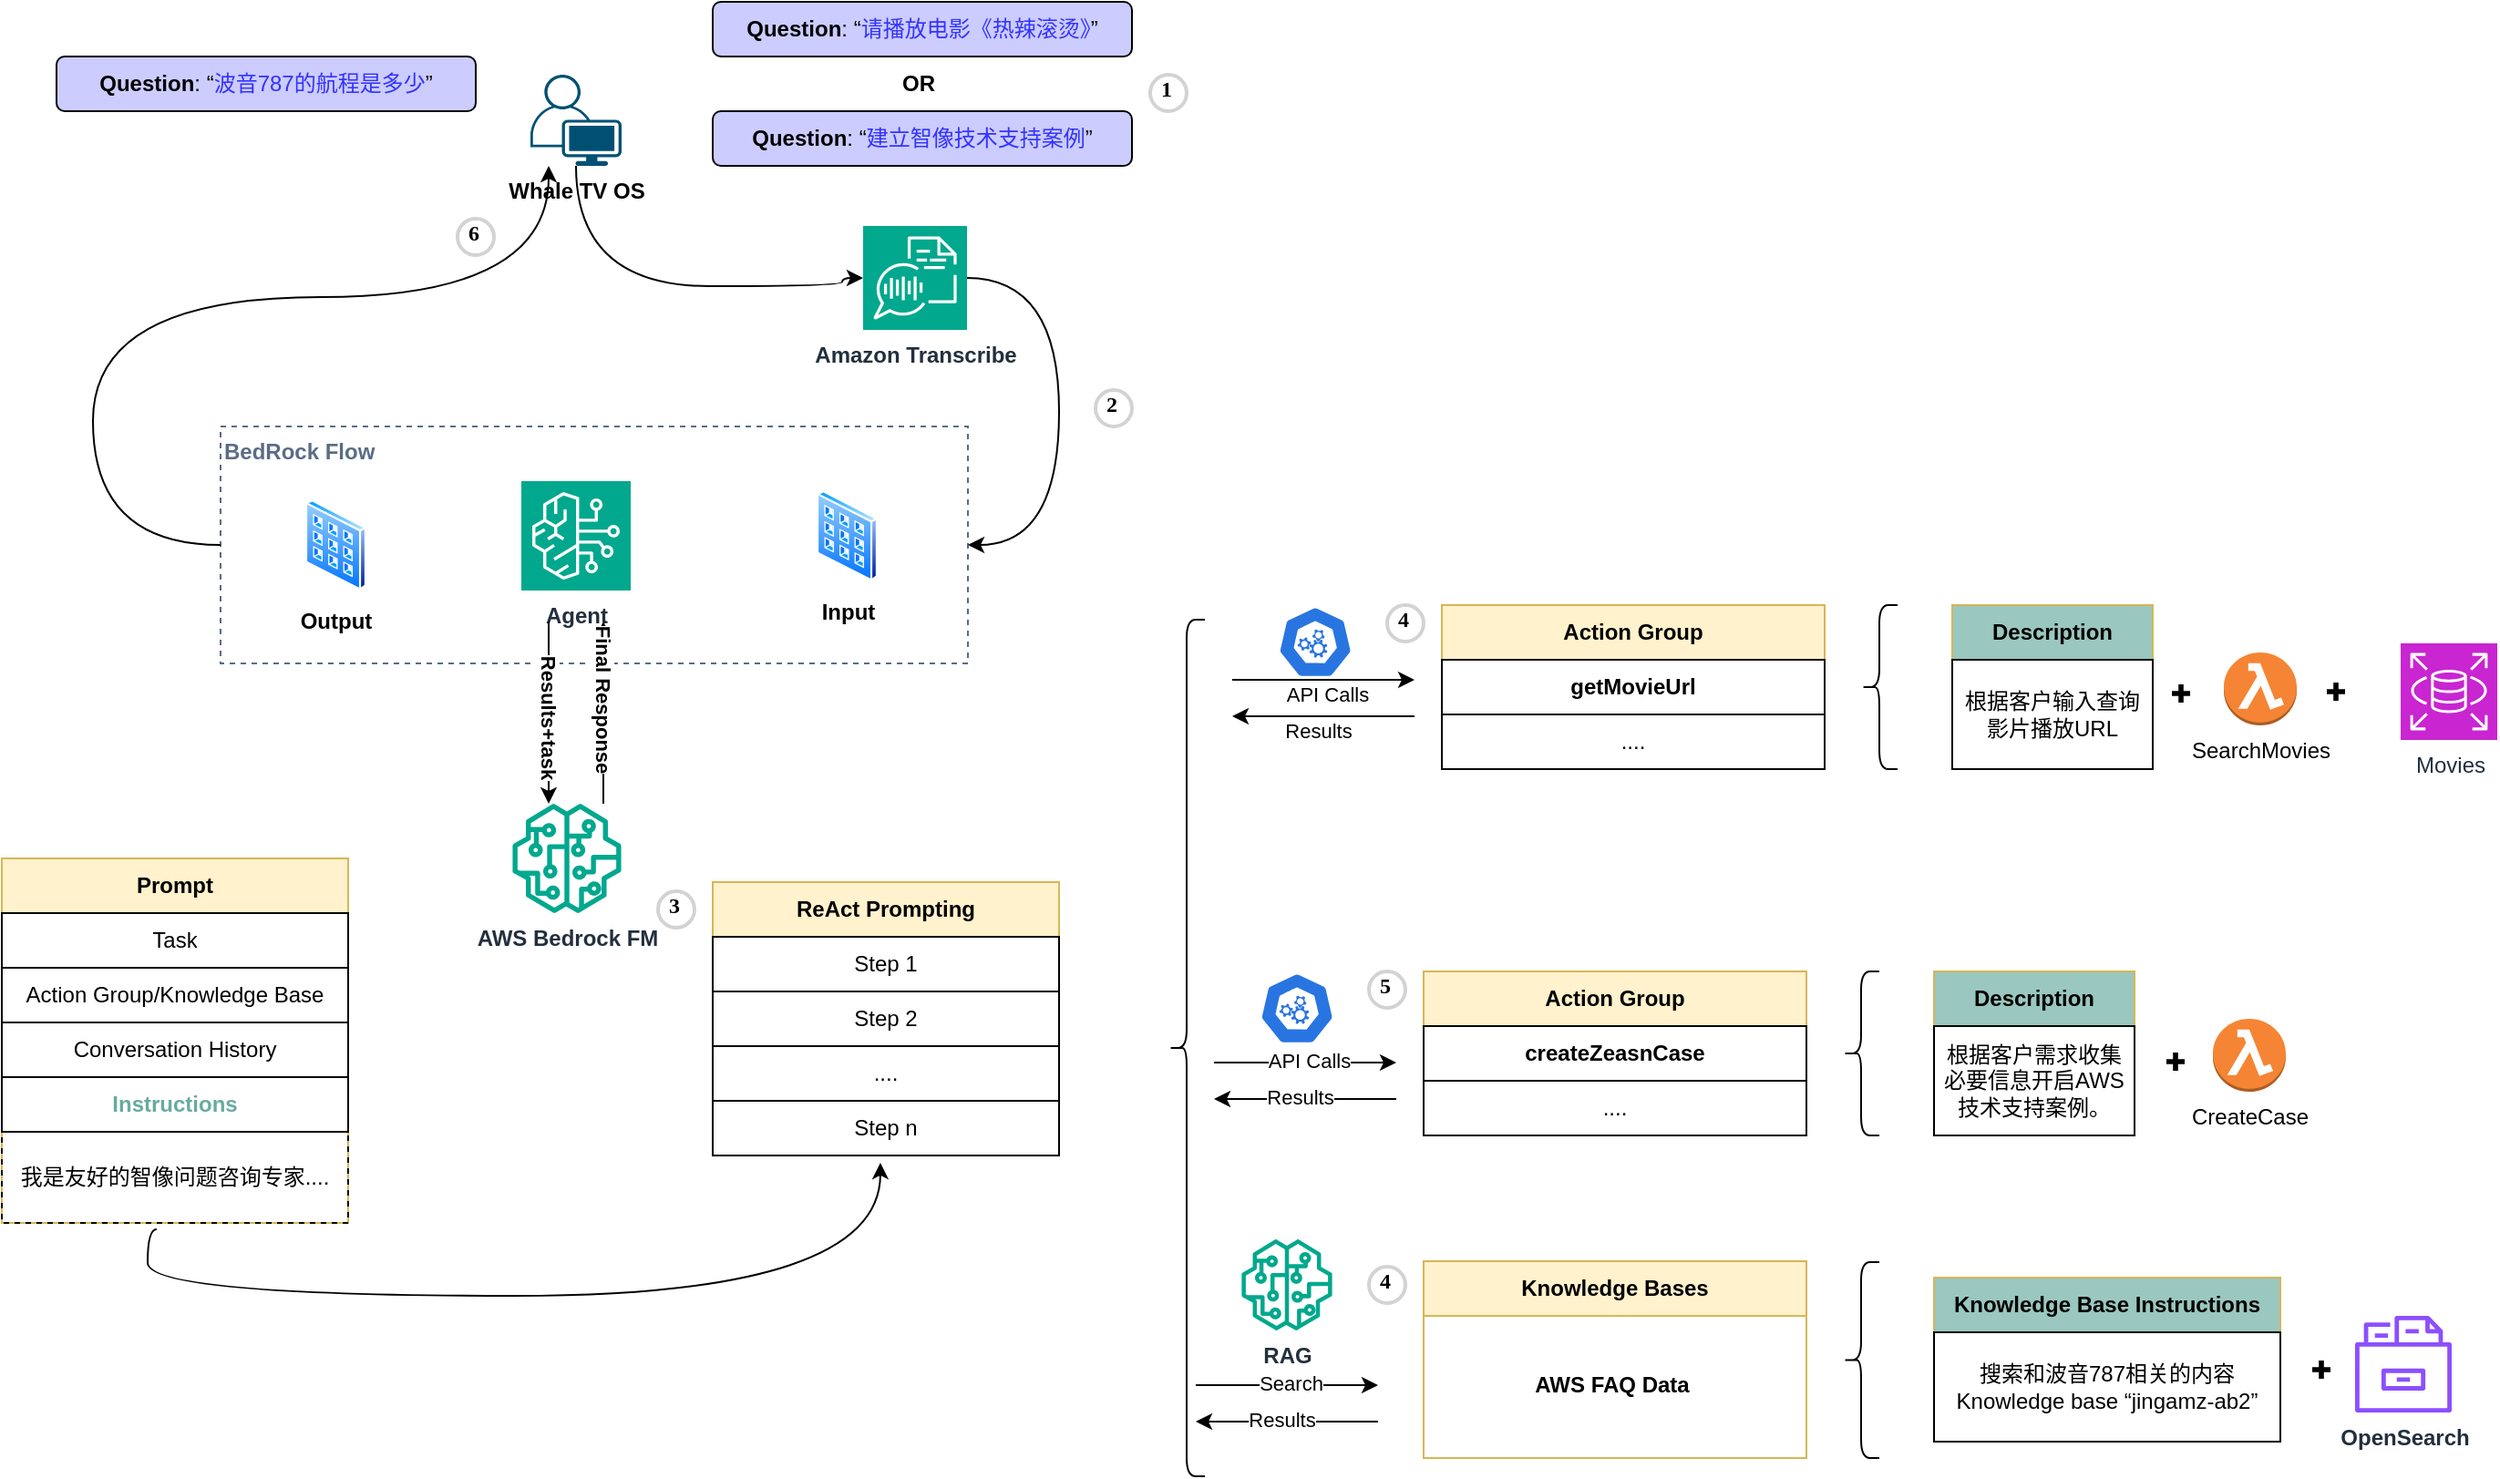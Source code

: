 <mxfile version="25.0.2">
  <diagram name="Page-1" id="ojMVX1hyB9Gq-gTau94i">
    <mxGraphModel dx="1664" dy="895" grid="1" gridSize="10" guides="1" tooltips="1" connect="1" arrows="1" fold="1" page="1" pageScale="1" pageWidth="1100" pageHeight="1700" math="0" shadow="0">
      <root>
        <mxCell id="0" />
        <mxCell id="1" parent="0" />
        <mxCell id="IR_KvxWy5Y9YqPARQ_4T-1" value="&lt;b&gt;BedRock Flow&lt;/b&gt;" style="fillColor=none;strokeColor=#5A6C86;dashed=1;verticalAlign=top;fontStyle=0;fontColor=#5A6C86;whiteSpace=wrap;html=1;align=left;" vertex="1" parent="1">
          <mxGeometry x="190" y="293" width="410" height="130" as="geometry" />
        </mxCell>
        <mxCell id="k7ga5irRddmCWI8N22ra-6" value="&lt;div&gt;&lt;b&gt;Whale TV OS&lt;/b&gt;&lt;/div&gt;" style="points=[[0.35,0,0],[0.98,0.51,0],[1,0.71,0],[0.67,1,0],[0,0.795,0],[0,0.65,0]];verticalLabelPosition=bottom;sketch=0;html=1;verticalAlign=top;aspect=fixed;align=center;pointerEvents=1;shape=mxgraph.cisco19.user;fillColor=#005073;strokeColor=none;" parent="1" vertex="1">
          <mxGeometry x="360" y="100" width="50" height="50" as="geometry" />
        </mxCell>
        <mxCell id="k7ga5irRddmCWI8N22ra-7" value="&lt;font style=&quot;font-size: 12px;&quot;&gt;&lt;b&gt;Question&lt;/b&gt;: “&lt;font color=&quot;#3333ff&quot;&gt;建立智像技术支持案例&lt;/font&gt;”&lt;/font&gt;" style="rounded=1;whiteSpace=wrap;html=1;fillColor=#CCCCFF;" parent="1" vertex="1">
          <mxGeometry x="460" y="120" width="230" height="30" as="geometry" />
        </mxCell>
        <mxCell id="k7ga5irRddmCWI8N22ra-8" value="1" style="ellipse;whiteSpace=wrap;html=1;aspect=fixed;strokeWidth=2;fontFamily=Tahoma;spacingBottom=4;spacingRight=2;strokeColor=#d3d3d3;fontStyle=1" parent="1" vertex="1">
          <mxGeometry x="700" y="100" width="20" height="20" as="geometry" />
        </mxCell>
        <mxCell id="k7ga5irRddmCWI8N22ra-11" value="&lt;b&gt;Agent&lt;/b&gt;" style="sketch=0;points=[[0,0,0],[0.25,0,0],[0.5,0,0],[0.75,0,0],[1,0,0],[0,1,0],[0.25,1,0],[0.5,1,0],[0.75,1,0],[1,1,0],[0,0.25,0],[0,0.5,0],[0,0.75,0],[1,0.25,0],[1,0.5,0],[1,0.75,0]];outlineConnect=0;fontColor=#232F3E;fillColor=#01A88D;strokeColor=#ffffff;dashed=0;verticalLabelPosition=bottom;verticalAlign=top;align=center;html=1;fontSize=12;fontStyle=0;aspect=fixed;shape=mxgraph.aws4.resourceIcon;resIcon=mxgraph.aws4.bedrock;" parent="1" vertex="1">
          <mxGeometry x="355" y="323" width="60" height="60" as="geometry" />
        </mxCell>
        <mxCell id="k7ga5irRddmCWI8N22ra-12" value="&lt;b&gt;AWS Bedrock FM&lt;/b&gt;" style="sketch=0;outlineConnect=0;fontColor=#232F3E;gradientColor=none;fillColor=#01A88D;strokeColor=none;dashed=0;verticalLabelPosition=bottom;verticalAlign=top;align=center;html=1;fontSize=12;fontStyle=0;aspect=fixed;pointerEvents=1;shape=mxgraph.aws4.sagemaker_model;" parent="1" vertex="1">
          <mxGeometry x="350" y="500" width="60" height="60" as="geometry" />
        </mxCell>
        <mxCell id="k7ga5irRddmCWI8N22ra-14" value="&lt;b&gt;Prompt&lt;/b&gt;" style="swimlane;fontStyle=0;childLayout=stackLayout;horizontal=1;startSize=30;horizontalStack=0;resizeParent=1;resizeParentMax=0;resizeLast=0;collapsible=1;marginBottom=0;whiteSpace=wrap;html=1;align=center;fillColor=#fff2cc;strokeColor=#d6b656;" parent="1" vertex="1">
          <mxGeometry x="70" y="530" width="190" height="200" as="geometry">
            <mxRectangle x="110" y="250" width="80" height="30" as="alternateBounds" />
          </mxGeometry>
        </mxCell>
        <mxCell id="k7ga5irRddmCWI8N22ra-15" value="Task" style="text;strokeColor=default;fillColor=none;align=center;verticalAlign=middle;spacingLeft=4;spacingRight=4;overflow=hidden;points=[[0,0.5],[1,0.5]];portConstraint=eastwest;rotatable=0;whiteSpace=wrap;html=1;" parent="k7ga5irRddmCWI8N22ra-14" vertex="1">
          <mxGeometry y="30" width="190" height="30" as="geometry" />
        </mxCell>
        <mxCell id="k7ga5irRddmCWI8N22ra-16" value="Action Group/Knowledge Base" style="text;strokeColor=default;fillColor=none;align=center;verticalAlign=middle;spacingLeft=4;spacingRight=4;overflow=hidden;points=[[0,0.5],[1,0.5]];portConstraint=eastwest;rotatable=0;whiteSpace=wrap;html=1;" parent="k7ga5irRddmCWI8N22ra-14" vertex="1">
          <mxGeometry y="60" width="190" height="30" as="geometry" />
        </mxCell>
        <mxCell id="k7ga5irRddmCWI8N22ra-17" value="Conversation History" style="text;strokeColor=default;fillColor=none;align=center;verticalAlign=middle;spacingLeft=4;spacingRight=4;overflow=hidden;points=[[0,0.5],[1,0.5]];portConstraint=eastwest;rotatable=0;whiteSpace=wrap;html=1;" parent="k7ga5irRddmCWI8N22ra-14" vertex="1">
          <mxGeometry y="90" width="190" height="30" as="geometry" />
        </mxCell>
        <mxCell id="k7ga5irRddmCWI8N22ra-18" value="&lt;b&gt;&lt;font color=&quot;#67ab9f&quot;&gt;Instructions&lt;/font&gt;&lt;/b&gt;" style="text;strokeColor=default;fillColor=none;align=center;verticalAlign=middle;spacingLeft=4;spacingRight=4;overflow=hidden;points=[[0,0.5],[1,0.5]];portConstraint=eastwest;rotatable=0;whiteSpace=wrap;html=1;" parent="k7ga5irRddmCWI8N22ra-14" vertex="1">
          <mxGeometry y="120" width="190" height="30" as="geometry" />
        </mxCell>
        <mxCell id="k7ga5irRddmCWI8N22ra-19" value="我是友好的智像问题咨询专家...." style="text;strokeColor=default;fillColor=none;align=center;verticalAlign=middle;spacingLeft=4;spacingRight=4;overflow=hidden;points=[[0,0.5],[1,0.5]];portConstraint=eastwest;rotatable=0;whiteSpace=wrap;html=1;dashed=1;" parent="k7ga5irRddmCWI8N22ra-14" vertex="1">
          <mxGeometry y="150" width="190" height="50" as="geometry" />
        </mxCell>
        <mxCell id="k7ga5irRddmCWI8N22ra-20" value="" style="endArrow=classic;html=1;rounded=0;" parent="1" edge="1">
          <mxGeometry width="50" height="50" relative="1" as="geometry">
            <mxPoint x="400" y="500" as="sourcePoint" />
            <mxPoint x="400" y="400" as="targetPoint" />
          </mxGeometry>
        </mxCell>
        <mxCell id="k7ga5irRddmCWI8N22ra-148" value="Final Response" style="edgeLabel;html=1;align=center;verticalAlign=middle;resizable=0;points=[];rotation=90;fontStyle=1" parent="k7ga5irRddmCWI8N22ra-20" vertex="1" connectable="0">
          <mxGeometry x="-0.381" y="1" relative="1" as="geometry">
            <mxPoint x="1" y="-27" as="offset" />
          </mxGeometry>
        </mxCell>
        <mxCell id="k7ga5irRddmCWI8N22ra-21" value="" style="endArrow=classic;html=1;rounded=0;strokeWidth=1;" parent="1" edge="1">
          <mxGeometry width="50" height="50" relative="1" as="geometry">
            <mxPoint x="370" y="400" as="sourcePoint" />
            <mxPoint x="370" y="500" as="targetPoint" />
          </mxGeometry>
        </mxCell>
        <mxCell id="k7ga5irRddmCWI8N22ra-147" value="Results+task" style="edgeLabel;html=1;align=center;verticalAlign=middle;resizable=0;points=[];rotation=90;fontStyle=1" parent="k7ga5irRddmCWI8N22ra-21" vertex="1" connectable="0">
          <mxGeometry x="0.019" relative="1" as="geometry">
            <mxPoint y="1" as="offset" />
          </mxGeometry>
        </mxCell>
        <mxCell id="k7ga5irRddmCWI8N22ra-22" value="&lt;b&gt;ReAct Prompting&lt;/b&gt;" style="swimlane;fontStyle=0;childLayout=stackLayout;horizontal=1;startSize=30;horizontalStack=0;resizeParent=1;resizeParentMax=0;resizeLast=0;collapsible=1;marginBottom=0;whiteSpace=wrap;html=1;align=center;fillColor=#fff2cc;strokeColor=#d6b656;" parent="1" vertex="1">
          <mxGeometry x="460" y="543" width="190" height="150" as="geometry">
            <mxRectangle x="460" y="410" width="140" height="30" as="alternateBounds" />
          </mxGeometry>
        </mxCell>
        <mxCell id="k7ga5irRddmCWI8N22ra-23" value="Step 1" style="text;strokeColor=default;fillColor=none;align=center;verticalAlign=middle;spacingLeft=4;spacingRight=4;overflow=hidden;points=[[0,0.5],[1,0.5]];portConstraint=eastwest;rotatable=0;whiteSpace=wrap;html=1;" parent="k7ga5irRddmCWI8N22ra-22" vertex="1">
          <mxGeometry y="30" width="190" height="30" as="geometry" />
        </mxCell>
        <mxCell id="k7ga5irRddmCWI8N22ra-24" value="Step 2" style="text;strokeColor=default;fillColor=none;align=center;verticalAlign=middle;spacingLeft=4;spacingRight=4;overflow=hidden;points=[[0,0.5],[1,0.5]];portConstraint=eastwest;rotatable=0;whiteSpace=wrap;html=1;" parent="k7ga5irRddmCWI8N22ra-22" vertex="1">
          <mxGeometry y="60" width="190" height="30" as="geometry" />
        </mxCell>
        <mxCell id="k7ga5irRddmCWI8N22ra-25" value="...." style="text;strokeColor=default;fillColor=none;align=center;verticalAlign=middle;spacingLeft=4;spacingRight=4;overflow=hidden;points=[[0,0.5],[1,0.5]];portConstraint=eastwest;rotatable=0;whiteSpace=wrap;html=1;" parent="k7ga5irRddmCWI8N22ra-22" vertex="1">
          <mxGeometry y="90" width="190" height="30" as="geometry" />
        </mxCell>
        <mxCell id="k7ga5irRddmCWI8N22ra-26" value="Step n" style="text;strokeColor=default;fillColor=none;align=center;verticalAlign=middle;spacingLeft=4;spacingRight=4;overflow=hidden;points=[[0,0.5],[1,0.5]];portConstraint=eastwest;rotatable=0;whiteSpace=wrap;html=1;" parent="k7ga5irRddmCWI8N22ra-22" vertex="1">
          <mxGeometry y="120" width="190" height="30" as="geometry" />
        </mxCell>
        <mxCell id="k7ga5irRddmCWI8N22ra-29" value="" style="shape=curlyBracket;whiteSpace=wrap;html=1;rounded=1;labelPosition=left;verticalLabelPosition=middle;align=right;verticalAlign=middle;" parent="1" vertex="1">
          <mxGeometry x="1080" y="751.5" width="20" height="107.5" as="geometry" />
        </mxCell>
        <mxCell id="k7ga5irRddmCWI8N22ra-30" value="&lt;b&gt;Action Group&lt;/b&gt;" style="swimlane;fontStyle=0;childLayout=stackLayout;horizontal=1;startSize=30;horizontalStack=0;resizeParent=1;resizeParentMax=0;resizeLast=0;collapsible=1;marginBottom=0;whiteSpace=wrap;html=1;align=center;fillColor=#fff2cc;strokeColor=#d6b656;" parent="1" vertex="1">
          <mxGeometry x="850" y="592" width="210" height="90" as="geometry">
            <mxRectangle x="830" y="360" width="120" height="30" as="alternateBounds" />
          </mxGeometry>
        </mxCell>
        <mxCell id="k7ga5irRddmCWI8N22ra-31" value="createZeasnCase" style="text;strokeColor=default;fillColor=none;align=center;verticalAlign=middle;spacingLeft=4;spacingRight=4;overflow=hidden;points=[[0,0.5],[1,0.5]];portConstraint=eastwest;rotatable=0;whiteSpace=wrap;html=1;fontStyle=1" parent="k7ga5irRddmCWI8N22ra-30" vertex="1">
          <mxGeometry y="30" width="210" height="30" as="geometry" />
        </mxCell>
        <mxCell id="k7ga5irRddmCWI8N22ra-34" value="...." style="text;strokeColor=default;fillColor=none;align=center;verticalAlign=middle;spacingLeft=4;spacingRight=4;overflow=hidden;points=[[0,0.5],[1,0.5]];portConstraint=eastwest;rotatable=0;whiteSpace=wrap;html=1;" parent="k7ga5irRddmCWI8N22ra-30" vertex="1">
          <mxGeometry y="60" width="210" height="30" as="geometry" />
        </mxCell>
        <mxCell id="k7ga5irRddmCWI8N22ra-35" value="&lt;b&gt;Knowledge Bases&lt;/b&gt;" style="swimlane;fontStyle=0;childLayout=stackLayout;horizontal=1;startSize=30;horizontalStack=0;resizeParent=1;resizeParentMax=0;resizeLast=0;collapsible=1;marginBottom=0;whiteSpace=wrap;html=1;align=center;fillColor=#fff2cc;strokeColor=#d6b656;" parent="1" vertex="1">
          <mxGeometry x="850" y="751" width="210" height="108" as="geometry" />
        </mxCell>
        <mxCell id="k7ga5irRddmCWI8N22ra-41" value="&lt;b&gt;RAG&lt;br&gt;&lt;br&gt;&lt;/b&gt;" style="sketch=0;outlineConnect=0;fontColor=#232F3E;gradientColor=none;fillColor=#01A88D;strokeColor=none;dashed=0;verticalLabelPosition=bottom;verticalAlign=top;align=center;html=1;fontSize=12;fontStyle=0;aspect=fixed;pointerEvents=1;shape=mxgraph.aws4.sagemaker_model;" parent="1" vertex="1">
          <mxGeometry x="750" y="739" width="50" height="50" as="geometry" />
        </mxCell>
        <mxCell id="k7ga5irRddmCWI8N22ra-42" value="" style="endArrow=classic;html=1;rounded=0;" parent="1" edge="1">
          <mxGeometry width="50" height="50" relative="1" as="geometry">
            <mxPoint x="725" y="819" as="sourcePoint" />
            <mxPoint x="825" y="819" as="targetPoint" />
          </mxGeometry>
        </mxCell>
        <mxCell id="k7ga5irRddmCWI8N22ra-44" value="Search" style="edgeLabel;html=1;align=center;verticalAlign=middle;resizable=0;points=[];" parent="k7ga5irRddmCWI8N22ra-42" vertex="1" connectable="0">
          <mxGeometry x="0.04" y="2" relative="1" as="geometry">
            <mxPoint y="1" as="offset" />
          </mxGeometry>
        </mxCell>
        <mxCell id="k7ga5irRddmCWI8N22ra-43" value="" style="endArrow=classic;html=1;rounded=0;" parent="1" edge="1">
          <mxGeometry width="50" height="50" relative="1" as="geometry">
            <mxPoint x="825" y="839" as="sourcePoint" />
            <mxPoint x="725" y="839" as="targetPoint" />
          </mxGeometry>
        </mxCell>
        <mxCell id="k7ga5irRddmCWI8N22ra-45" value="Results" style="edgeLabel;html=1;align=center;verticalAlign=middle;resizable=0;points=[];" parent="k7ga5irRddmCWI8N22ra-43" vertex="1" connectable="0">
          <mxGeometry x="0.06" y="-1" relative="1" as="geometry">
            <mxPoint as="offset" />
          </mxGeometry>
        </mxCell>
        <mxCell id="k7ga5irRddmCWI8N22ra-46" value="&lt;b&gt;AWS FAQ Data&lt;/b&gt;" style="text;html=1;align=center;verticalAlign=middle;resizable=0;points=[];autosize=1;strokeColor=none;fillColor=none;" parent="1" vertex="1">
          <mxGeometry x="898" y="804" width="110" height="30" as="geometry" />
        </mxCell>
        <mxCell id="k7ga5irRddmCWI8N22ra-47" value="" style="shape=curlyBracket;whiteSpace=wrap;html=1;rounded=1;labelPosition=left;verticalLabelPosition=middle;align=right;verticalAlign=middle;" parent="1" vertex="1">
          <mxGeometry x="710" y="399" width="20" height="470" as="geometry" />
        </mxCell>
        <mxCell id="k7ga5irRddmCWI8N22ra-103" value="&lt;b&gt;Description&lt;/b&gt;" style="swimlane;fontStyle=0;childLayout=stackLayout;horizontal=1;startSize=30;horizontalStack=0;resizeParent=1;resizeParentMax=0;resizeLast=0;collapsible=1;marginBottom=0;whiteSpace=wrap;html=1;align=center;fillColor=#9AC7BF;strokeColor=#d6b656;" parent="1" vertex="1">
          <mxGeometry x="1130" y="592" width="110" height="90" as="geometry">
            <mxRectangle x="830" y="360" width="120" height="30" as="alternateBounds" />
          </mxGeometry>
        </mxCell>
        <mxCell id="k7ga5irRddmCWI8N22ra-104" value="根据客户需求收集必要信息开启AWS技术支持案例。" style="text;strokeColor=default;fillColor=none;align=center;verticalAlign=middle;spacingLeft=4;spacingRight=4;overflow=hidden;points=[[0,0.5],[1,0.5]];portConstraint=eastwest;rotatable=0;whiteSpace=wrap;html=1;" parent="k7ga5irRddmCWI8N22ra-103" vertex="1">
          <mxGeometry y="30" width="110" height="60" as="geometry" />
        </mxCell>
        <mxCell id="k7ga5irRddmCWI8N22ra-106" value="" style="shape=curlyBracket;whiteSpace=wrap;html=1;rounded=1;labelPosition=left;verticalLabelPosition=middle;align=right;verticalAlign=middle;" parent="1" vertex="1">
          <mxGeometry x="1080" y="592" width="20" height="90" as="geometry" />
        </mxCell>
        <mxCell id="k7ga5irRddmCWI8N22ra-118" value="" style="shape=cross;whiteSpace=wrap;html=1;fillColor=#000000;" parent="1" vertex="1">
          <mxGeometry x="1258" y="637" width="9" height="9" as="geometry" />
        </mxCell>
        <mxCell id="k7ga5irRddmCWI8N22ra-119" value="CreateCase" style="outlineConnect=0;dashed=0;verticalLabelPosition=bottom;verticalAlign=top;align=center;html=1;shape=mxgraph.aws3.lambda_function;fillColor=#F58534;gradientColor=none;" parent="1" vertex="1">
          <mxGeometry x="1283" y="618" width="40" height="40" as="geometry" />
        </mxCell>
        <mxCell id="k7ga5irRddmCWI8N22ra-120" value="&lt;b&gt;Knowledge Base Instructions&lt;/b&gt;" style="swimlane;fontStyle=0;childLayout=stackLayout;horizontal=1;startSize=30;horizontalStack=0;resizeParent=1;resizeParentMax=0;resizeLast=0;collapsible=1;marginBottom=0;whiteSpace=wrap;html=1;align=center;fillColor=#9AC7BF;strokeColor=#d6b656;" parent="1" vertex="1">
          <mxGeometry x="1130" y="760" width="190" height="90" as="geometry">
            <mxRectangle x="830" y="360" width="120" height="30" as="alternateBounds" />
          </mxGeometry>
        </mxCell>
        <mxCell id="k7ga5irRddmCWI8N22ra-121" value="搜索和波音787相关的内容Knowledge base “jingamz-ab2”" style="text;strokeColor=default;fillColor=none;align=center;verticalAlign=middle;spacingLeft=4;spacingRight=4;overflow=hidden;points=[[0,0.5],[1,0.5]];portConstraint=eastwest;rotatable=0;whiteSpace=wrap;html=1;" parent="k7ga5irRddmCWI8N22ra-120" vertex="1">
          <mxGeometry y="30" width="190" height="60" as="geometry" />
        </mxCell>
        <mxCell id="k7ga5irRddmCWI8N22ra-122" value="" style="shape=cross;whiteSpace=wrap;html=1;fillColor=#000000;" parent="1" vertex="1">
          <mxGeometry x="1338" y="806" width="9" height="9" as="geometry" />
        </mxCell>
        <mxCell id="k7ga5irRddmCWI8N22ra-124" value="&lt;b&gt;OpenSearch&lt;/b&gt;" style="sketch=0;outlineConnect=0;fontColor=#232F3E;gradientColor=none;fillColor=#8C4FFF;strokeColor=none;dashed=0;verticalLabelPosition=bottom;verticalAlign=top;align=center;html=1;fontSize=12;fontStyle=0;aspect=fixed;pointerEvents=1;shape=mxgraph.aws4.opensearch_service_index;" parent="1" vertex="1">
          <mxGeometry x="1361" y="781" width="53" height="53" as="geometry" />
        </mxCell>
        <mxCell id="k7ga5irRddmCWI8N22ra-125" value="" style="aspect=fixed;sketch=0;html=1;dashed=0;whitespace=wrap;fillColor=#2875E2;strokeColor=#ffffff;points=[[0.005,0.63,0],[0.1,0.2,0],[0.9,0.2,0],[0.5,0,0],[0.995,0.63,0],[0.72,0.99,0],[0.5,1,0],[0.28,0.99,0]];shape=mxgraph.kubernetes.icon2;prIcon=api" parent="1" vertex="1">
          <mxGeometry x="760" y="592.5" width="41.15" height="39.5" as="geometry" />
        </mxCell>
        <mxCell id="k7ga5irRddmCWI8N22ra-126" value="" style="endArrow=classic;html=1;rounded=0;" parent="1" edge="1">
          <mxGeometry width="50" height="50" relative="1" as="geometry">
            <mxPoint x="735" y="642" as="sourcePoint" />
            <mxPoint x="835" y="642" as="targetPoint" />
          </mxGeometry>
        </mxCell>
        <mxCell id="k7ga5irRddmCWI8N22ra-127" value="API Calls" style="edgeLabel;html=1;align=center;verticalAlign=middle;resizable=0;points=[];" parent="k7ga5irRddmCWI8N22ra-126" vertex="1" connectable="0">
          <mxGeometry x="0.04" y="2" relative="1" as="geometry">
            <mxPoint y="1" as="offset" />
          </mxGeometry>
        </mxCell>
        <mxCell id="k7ga5irRddmCWI8N22ra-128" value="" style="endArrow=classic;html=1;rounded=0;" parent="1" edge="1">
          <mxGeometry width="50" height="50" relative="1" as="geometry">
            <mxPoint x="835" y="662" as="sourcePoint" />
            <mxPoint x="735" y="662" as="targetPoint" />
          </mxGeometry>
        </mxCell>
        <mxCell id="k7ga5irRddmCWI8N22ra-129" value="Results" style="edgeLabel;html=1;align=center;verticalAlign=middle;resizable=0;points=[];" parent="k7ga5irRddmCWI8N22ra-128" vertex="1" connectable="0">
          <mxGeometry x="0.06" y="-1" relative="1" as="geometry">
            <mxPoint as="offset" />
          </mxGeometry>
        </mxCell>
        <mxCell id="k7ga5irRddmCWI8N22ra-142" value="2" style="ellipse;whiteSpace=wrap;html=1;aspect=fixed;strokeWidth=2;fontFamily=Tahoma;spacingBottom=4;spacingRight=2;strokeColor=#d3d3d3;fontStyle=1" parent="1" vertex="1">
          <mxGeometry x="670" y="273" width="20" height="20" as="geometry" />
        </mxCell>
        <mxCell id="k7ga5irRddmCWI8N22ra-143" value="3" style="ellipse;whiteSpace=wrap;html=1;aspect=fixed;strokeWidth=2;fontFamily=Tahoma;spacingBottom=4;spacingRight=2;strokeColor=#d3d3d3;fontStyle=1" parent="1" vertex="1">
          <mxGeometry x="430" y="548" width="20" height="20" as="geometry" />
        </mxCell>
        <mxCell id="k7ga5irRddmCWI8N22ra-144" value="4" style="ellipse;whiteSpace=wrap;html=1;aspect=fixed;strokeWidth=2;fontFamily=Tahoma;spacingBottom=4;spacingRight=2;strokeColor=#d3d3d3;fontStyle=1" parent="1" vertex="1">
          <mxGeometry x="820" y="754" width="20" height="20" as="geometry" />
        </mxCell>
        <mxCell id="k7ga5irRddmCWI8N22ra-146" value="5" style="ellipse;whiteSpace=wrap;html=1;aspect=fixed;strokeWidth=2;fontFamily=Tahoma;spacingBottom=4;spacingRight=2;strokeColor=#d3d3d3;fontStyle=1" parent="1" vertex="1">
          <mxGeometry x="820" y="592" width="20" height="20" as="geometry" />
        </mxCell>
        <mxCell id="k7ga5irRddmCWI8N22ra-151" value="" style="endArrow=classic;html=1;rounded=0;exitX=0.447;exitY=1.07;exitDx=0;exitDy=0;exitPerimeter=0;edgeStyle=orthogonalEdgeStyle;curved=1;entryX=0.484;entryY=1.133;entryDx=0;entryDy=0;entryPerimeter=0;" parent="1" source="k7ga5irRddmCWI8N22ra-19" target="k7ga5irRddmCWI8N22ra-26" edge="1">
          <mxGeometry width="50" height="50" relative="1" as="geometry">
            <mxPoint x="180" y="590" as="sourcePoint" />
            <mxPoint x="360" y="800" as="targetPoint" />
            <Array as="points">
              <mxPoint x="150" y="734" />
              <mxPoint x="150" y="770" />
              <mxPoint x="552" y="770" />
            </Array>
          </mxGeometry>
        </mxCell>
        <mxCell id="utE1ZG835E7h7KhC1RT6-1" value="&lt;b&gt;Action Group&lt;/b&gt;" style="swimlane;fontStyle=0;childLayout=stackLayout;horizontal=1;startSize=30;horizontalStack=0;resizeParent=1;resizeParentMax=0;resizeLast=0;collapsible=1;marginBottom=0;whiteSpace=wrap;html=1;align=center;fillColor=#fff2cc;strokeColor=#d6b656;" parent="1" vertex="1">
          <mxGeometry x="860" y="391" width="210" height="90" as="geometry">
            <mxRectangle x="830" y="360" width="120" height="30" as="alternateBounds" />
          </mxGeometry>
        </mxCell>
        <mxCell id="utE1ZG835E7h7KhC1RT6-2" value="getMovieUrl" style="text;strokeColor=default;fillColor=none;align=center;verticalAlign=middle;spacingLeft=4;spacingRight=4;overflow=hidden;points=[[0,0.5],[1,0.5]];portConstraint=eastwest;rotatable=0;whiteSpace=wrap;html=1;fontStyle=1" parent="utE1ZG835E7h7KhC1RT6-1" vertex="1">
          <mxGeometry y="30" width="210" height="30" as="geometry" />
        </mxCell>
        <mxCell id="utE1ZG835E7h7KhC1RT6-3" value="...." style="text;strokeColor=default;fillColor=none;align=center;verticalAlign=middle;spacingLeft=4;spacingRight=4;overflow=hidden;points=[[0,0.5],[1,0.5]];portConstraint=eastwest;rotatable=0;whiteSpace=wrap;html=1;" parent="utE1ZG835E7h7KhC1RT6-1" vertex="1">
          <mxGeometry y="60" width="210" height="30" as="geometry" />
        </mxCell>
        <mxCell id="utE1ZG835E7h7KhC1RT6-4" value="&lt;b&gt;Description&lt;/b&gt;" style="swimlane;fontStyle=0;childLayout=stackLayout;horizontal=1;startSize=30;horizontalStack=0;resizeParent=1;resizeParentMax=0;resizeLast=0;collapsible=1;marginBottom=0;whiteSpace=wrap;html=1;align=center;fillColor=#9AC7BF;strokeColor=#d6b656;" parent="1" vertex="1">
          <mxGeometry x="1140" y="391" width="110" height="90" as="geometry">
            <mxRectangle x="830" y="360" width="120" height="30" as="alternateBounds" />
          </mxGeometry>
        </mxCell>
        <mxCell id="utE1ZG835E7h7KhC1RT6-5" value="根据客户输入查询影片播放URL" style="text;strokeColor=default;fillColor=none;align=center;verticalAlign=middle;spacingLeft=4;spacingRight=4;overflow=hidden;points=[[0,0.5],[1,0.5]];portConstraint=eastwest;rotatable=0;whiteSpace=wrap;html=1;" parent="utE1ZG835E7h7KhC1RT6-4" vertex="1">
          <mxGeometry y="30" width="110" height="60" as="geometry" />
        </mxCell>
        <mxCell id="utE1ZG835E7h7KhC1RT6-6" value="" style="shape=curlyBracket;whiteSpace=wrap;html=1;rounded=1;labelPosition=left;verticalLabelPosition=middle;align=right;verticalAlign=middle;" parent="1" vertex="1">
          <mxGeometry x="1090" y="391" width="20" height="90" as="geometry" />
        </mxCell>
        <mxCell id="utE1ZG835E7h7KhC1RT6-7" value="" style="shape=cross;whiteSpace=wrap;html=1;fillColor=#000000;" parent="1" vertex="1">
          <mxGeometry x="1261" y="435" width="9" height="9" as="geometry" />
        </mxCell>
        <mxCell id="utE1ZG835E7h7KhC1RT6-12" value="SearchMovies" style="outlineConnect=0;dashed=0;verticalLabelPosition=bottom;verticalAlign=top;align=center;html=1;shape=mxgraph.aws3.lambda_function;fillColor=#F58534;gradientColor=none;" parent="1" vertex="1">
          <mxGeometry x="1289" y="417" width="40" height="40" as="geometry" />
        </mxCell>
        <mxCell id="utE1ZG835E7h7KhC1RT6-13" value="" style="aspect=fixed;sketch=0;html=1;dashed=0;whitespace=wrap;fillColor=#2875E2;strokeColor=#ffffff;points=[[0.005,0.63,0],[0.1,0.2,0],[0.9,0.2,0],[0.5,0,0],[0.995,0.63,0],[0.72,0.99,0],[0.5,1,0],[0.28,0.99,0]];shape=mxgraph.kubernetes.icon2;prIcon=api" parent="1" vertex="1">
          <mxGeometry x="770" y="391.5" width="41.15" height="39.5" as="geometry" />
        </mxCell>
        <mxCell id="utE1ZG835E7h7KhC1RT6-14" value="" style="endArrow=classic;html=1;rounded=0;" parent="1" edge="1">
          <mxGeometry width="50" height="50" relative="1" as="geometry">
            <mxPoint x="745" y="432" as="sourcePoint" />
            <mxPoint x="845" y="432" as="targetPoint" />
          </mxGeometry>
        </mxCell>
        <mxCell id="utE1ZG835E7h7KhC1RT6-15" value="API Calls" style="edgeLabel;html=1;align=center;verticalAlign=middle;resizable=0;points=[];" parent="utE1ZG835E7h7KhC1RT6-14" vertex="1" connectable="0">
          <mxGeometry x="0.04" y="2" relative="1" as="geometry">
            <mxPoint y="10" as="offset" />
          </mxGeometry>
        </mxCell>
        <mxCell id="utE1ZG835E7h7KhC1RT6-16" value="" style="endArrow=classic;html=1;rounded=0;" parent="1" edge="1">
          <mxGeometry width="50" height="50" relative="1" as="geometry">
            <mxPoint x="845" y="452" as="sourcePoint" />
            <mxPoint x="745" y="452" as="targetPoint" />
          </mxGeometry>
        </mxCell>
        <mxCell id="utE1ZG835E7h7KhC1RT6-17" value="Results" style="edgeLabel;html=1;align=center;verticalAlign=middle;resizable=0;points=[];" parent="utE1ZG835E7h7KhC1RT6-16" vertex="1" connectable="0">
          <mxGeometry x="0.06" y="-1" relative="1" as="geometry">
            <mxPoint y="9" as="offset" />
          </mxGeometry>
        </mxCell>
        <mxCell id="utE1ZG835E7h7KhC1RT6-18" value="4" style="ellipse;whiteSpace=wrap;html=1;aspect=fixed;strokeWidth=2;fontFamily=Tahoma;spacingBottom=4;spacingRight=2;strokeColor=#d3d3d3;fontStyle=1" parent="1" vertex="1">
          <mxGeometry x="830" y="391" width="20" height="20" as="geometry" />
        </mxCell>
        <mxCell id="utE1ZG835E7h7KhC1RT6-19" value="Movies" style="sketch=0;points=[[0,0,0],[0.25,0,0],[0.5,0,0],[0.75,0,0],[1,0,0],[0,1,0],[0.25,1,0],[0.5,1,0],[0.75,1,0],[1,1,0],[0,0.25,0],[0,0.5,0],[0,0.75,0],[1,0.25,0],[1,0.5,0],[1,0.75,0]];outlineConnect=0;fontColor=#232F3E;fillColor=#C925D1;strokeColor=#ffffff;dashed=0;verticalLabelPosition=bottom;verticalAlign=top;align=center;html=1;fontSize=12;fontStyle=0;aspect=fixed;shape=mxgraph.aws4.resourceIcon;resIcon=mxgraph.aws4.rds;" parent="1" vertex="1">
          <mxGeometry x="1386" y="412" width="53" height="53" as="geometry" />
        </mxCell>
        <mxCell id="utE1ZG835E7h7KhC1RT6-20" value="" style="shape=cross;whiteSpace=wrap;html=1;fillColor=#000000;" parent="1" vertex="1">
          <mxGeometry x="1346" y="434" width="9" height="9" as="geometry" />
        </mxCell>
        <mxCell id="utE1ZG835E7h7KhC1RT6-21" value="&lt;b&gt;Amazon Transcribe&lt;/b&gt;" style="sketch=0;points=[[0,0,0],[0.25,0,0],[0.5,0,0],[0.75,0,0],[1,0,0],[0,1,0],[0.25,1,0],[0.5,1,0],[0.75,1,0],[1,1,0],[0,0.25,0],[0,0.5,0],[0,0.75,0],[1,0.25,0],[1,0.5,0],[1,0.75,0]];outlineConnect=0;fontColor=#232F3E;fillColor=#01A88D;strokeColor=#ffffff;dashed=0;verticalLabelPosition=bottom;verticalAlign=top;align=center;html=1;fontSize=12;fontStyle=0;aspect=fixed;shape=mxgraph.aws4.resourceIcon;resIcon=mxgraph.aws4.transcribe;" parent="1" vertex="1">
          <mxGeometry x="542.5" y="183" width="57" height="57" as="geometry" />
        </mxCell>
        <mxCell id="utE1ZG835E7h7KhC1RT6-22" value="" style="endArrow=classic;html=1;rounded=0;edgeStyle=orthogonalEdgeStyle;curved=1;entryX=0;entryY=0.5;entryDx=0;entryDy=0;entryPerimeter=0;" parent="1" source="k7ga5irRddmCWI8N22ra-6" target="utE1ZG835E7h7KhC1RT6-21" edge="1">
          <mxGeometry width="50" height="50" relative="1" as="geometry">
            <mxPoint x="810" y="500" as="sourcePoint" />
            <mxPoint x="530" y="220" as="targetPoint" />
            <Array as="points">
              <mxPoint x="385" y="216" />
              <mxPoint x="531" y="216" />
            </Array>
          </mxGeometry>
        </mxCell>
        <mxCell id="utE1ZG835E7h7KhC1RT6-26" value="6" style="ellipse;whiteSpace=wrap;html=1;aspect=fixed;strokeWidth=2;fontFamily=Tahoma;spacingBottom=4;spacingRight=2;strokeColor=#d3d3d3;fontStyle=1" parent="1" vertex="1">
          <mxGeometry x="320" y="179" width="20" height="20" as="geometry" />
        </mxCell>
        <mxCell id="utE1ZG835E7h7KhC1RT6-28" value="&lt;font style=&quot;font-size: 12px;&quot;&gt;&lt;b&gt;Question&lt;/b&gt;: “&lt;font color=&quot;#3333ff&quot;&gt;请播放电影《热辣滚烫》&lt;/font&gt;”&lt;/font&gt;" style="rounded=1;whiteSpace=wrap;html=1;fillColor=#CCCCFF;" parent="1" vertex="1">
          <mxGeometry x="460" y="60" width="230" height="30" as="geometry" />
        </mxCell>
        <mxCell id="utE1ZG835E7h7KhC1RT6-29" value="&lt;b&gt;OR&lt;/b&gt;" style="text;html=1;align=center;verticalAlign=middle;whiteSpace=wrap;rounded=0;" parent="1" vertex="1">
          <mxGeometry x="542.5" y="90" width="60" height="30" as="geometry" />
        </mxCell>
        <mxCell id="utE1ZG835E7h7KhC1RT6-30" value="&lt;font style=&quot;font-size: 12px;&quot;&gt;&lt;b&gt;Question&lt;/b&gt;: “&lt;font color=&quot;#3333ff&quot;&gt;波音787的航程是多少&lt;/font&gt;”&lt;/font&gt;" style="rounded=1;whiteSpace=wrap;html=1;fillColor=#CCCCFF;" parent="1" vertex="1">
          <mxGeometry x="100" y="90" width="230" height="30" as="geometry" />
        </mxCell>
        <mxCell id="IR_KvxWy5Y9YqPARQ_4T-2" value="&lt;b&gt;Input&lt;/b&gt;" style="image;aspect=fixed;perimeter=ellipsePerimeter;html=1;align=center;shadow=0;dashed=0;spacingTop=3;image=img/lib/active_directory/input_output_filter.svg;" vertex="1" parent="1">
          <mxGeometry x="517" y="328" width="33.5" height="50" as="geometry" />
        </mxCell>
        <mxCell id="IR_KvxWy5Y9YqPARQ_4T-4" value="&lt;b&gt;Output&lt;/b&gt;" style="image;aspect=fixed;perimeter=ellipsePerimeter;html=1;align=center;shadow=0;dashed=0;spacingTop=3;image=img/lib/active_directory/input_output_filter.svg;" vertex="1" parent="1">
          <mxGeometry x="236.5" y="333" width="33.5" height="50" as="geometry" />
        </mxCell>
        <mxCell id="IR_KvxWy5Y9YqPARQ_4T-5" value="" style="endArrow=classic;html=1;rounded=0;exitX=1;exitY=0.5;exitDx=0;exitDy=0;exitPerimeter=0;entryX=1;entryY=0.5;entryDx=0;entryDy=0;edgeStyle=orthogonalEdgeStyle;curved=1;" edge="1" parent="1" source="utE1ZG835E7h7KhC1RT6-21" target="IR_KvxWy5Y9YqPARQ_4T-1">
          <mxGeometry width="50" height="50" relative="1" as="geometry">
            <mxPoint x="820" y="480" as="sourcePoint" />
            <mxPoint x="870" y="430" as="targetPoint" />
            <Array as="points">
              <mxPoint x="650" y="212" />
              <mxPoint x="650" y="358" />
            </Array>
          </mxGeometry>
        </mxCell>
        <mxCell id="IR_KvxWy5Y9YqPARQ_4T-6" value="" style="endArrow=classic;html=1;rounded=0;exitX=0;exitY=0.5;exitDx=0;exitDy=0;edgeStyle=orthogonalEdgeStyle;curved=1;" edge="1" parent="1" source="IR_KvxWy5Y9YqPARQ_4T-1" target="k7ga5irRddmCWI8N22ra-6">
          <mxGeometry width="50" height="50" relative="1" as="geometry">
            <mxPoint x="820" y="480" as="sourcePoint" />
            <mxPoint x="870" y="430" as="targetPoint" />
            <Array as="points">
              <mxPoint x="120" y="358" />
              <mxPoint x="120" y="222" />
              <mxPoint x="370" y="222" />
            </Array>
          </mxGeometry>
        </mxCell>
      </root>
    </mxGraphModel>
  </diagram>
</mxfile>
